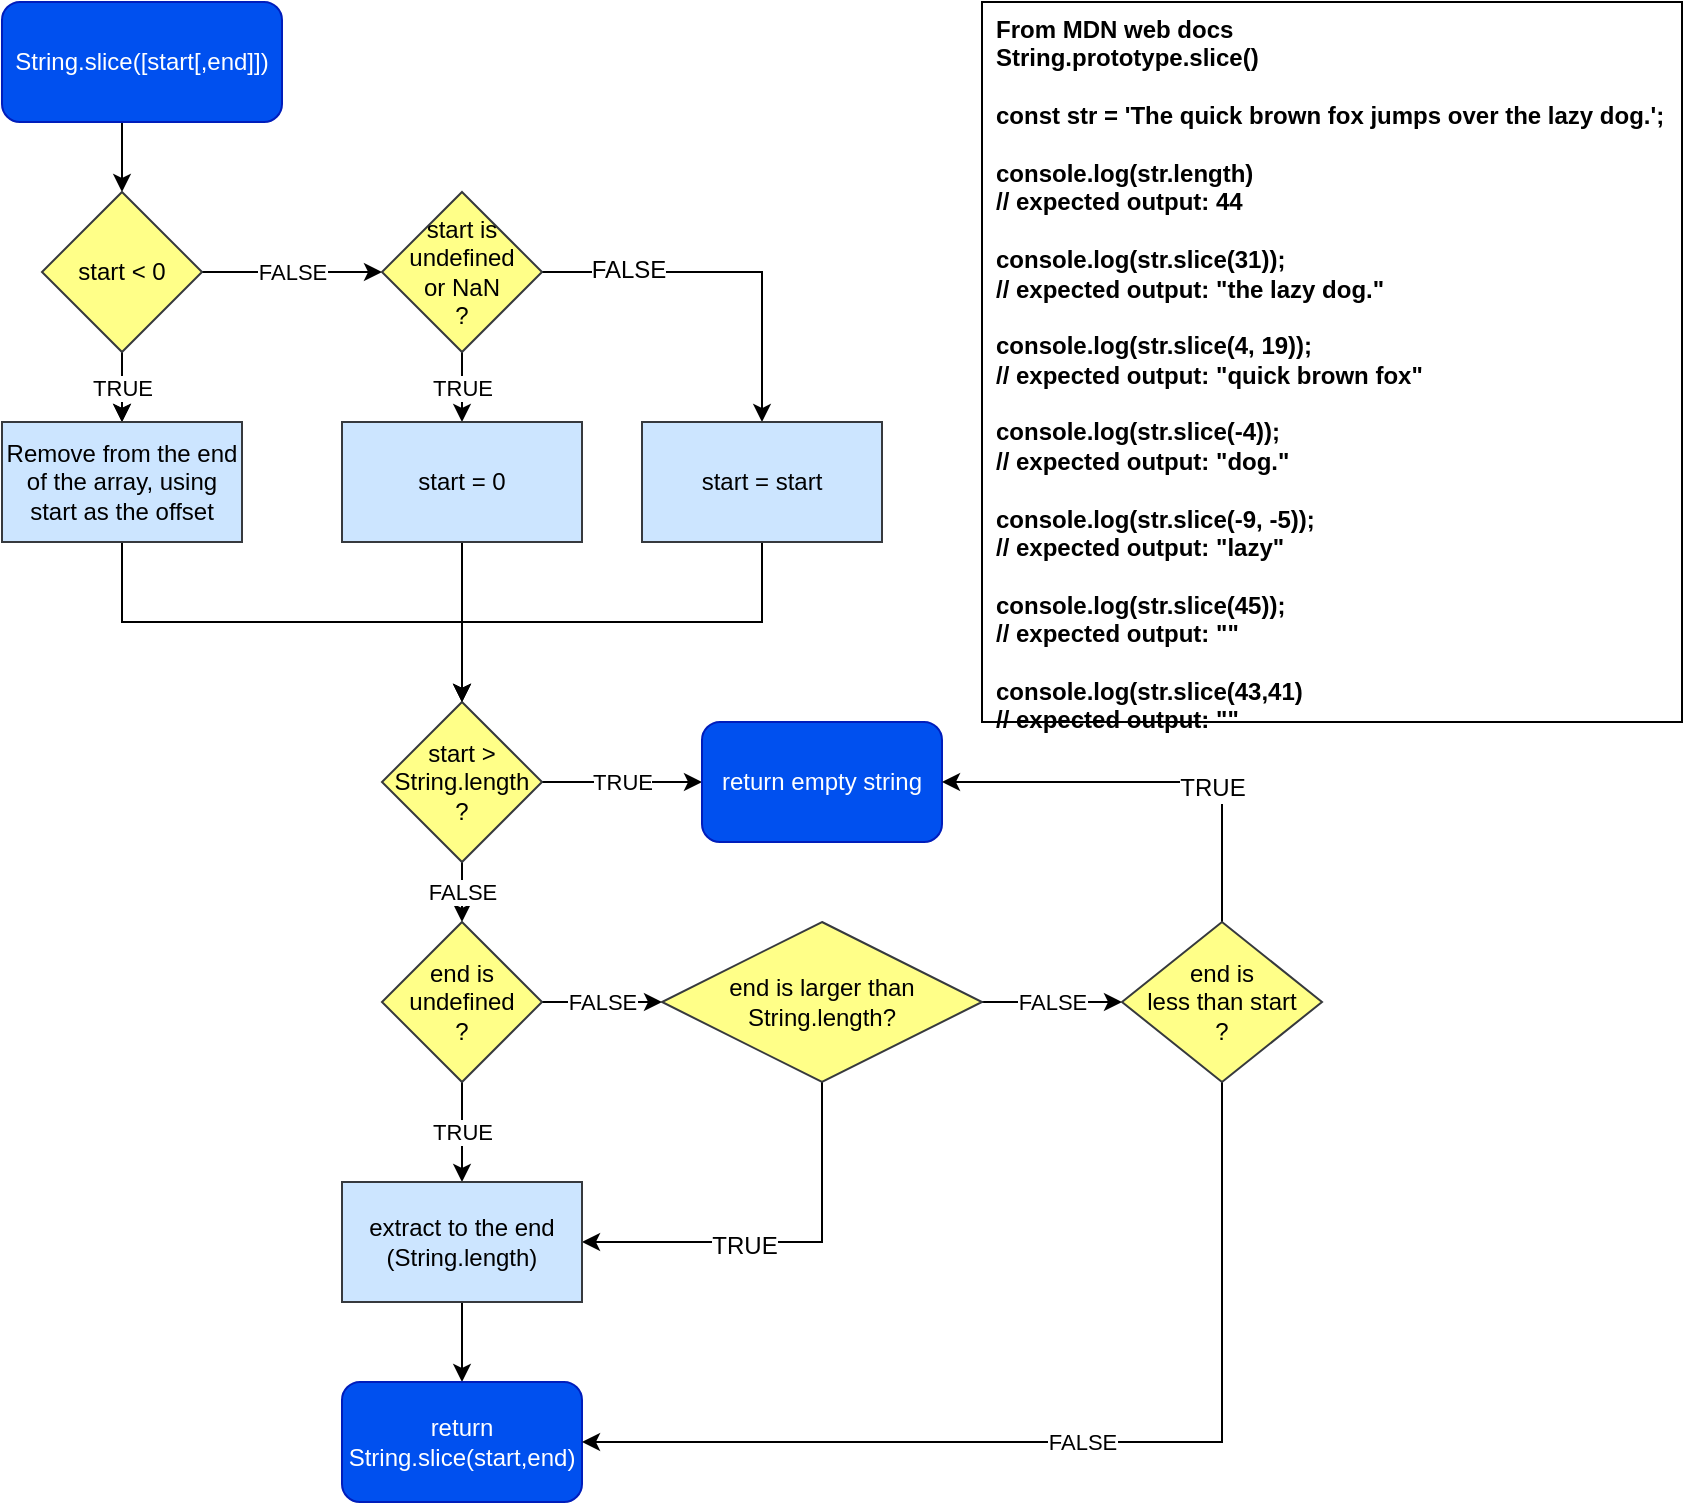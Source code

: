 <mxfile pages="1" version="11.2.5" type="device"><diagram id="NAoRfVuHDR8CQFSFHHAE" name="string.slice()"><mxGraphModel dx="1303" dy="840" grid="1" gridSize="10" guides="1" tooltips="1" connect="1" arrows="1" fold="1" page="1" pageScale="1" pageWidth="1100" pageHeight="850" math="0" shadow="0"><root><mxCell id="0"/><mxCell id="1" parent="0"/><mxCell id="mfOJtOaz3U9jXJ8Cyqf3-4" style="edgeStyle=orthogonalEdgeStyle;rounded=0;orthogonalLoop=1;jettySize=auto;html=1;exitX=0.5;exitY=1;exitDx=0;exitDy=0;entryX=0.5;entryY=0;entryDx=0;entryDy=0;" parent="1" source="mfOJtOaz3U9jXJ8Cyqf3-1" target="mfOJtOaz3U9jXJ8Cyqf3-2" edge="1"><mxGeometry relative="1" as="geometry"/></mxCell><mxCell id="mfOJtOaz3U9jXJ8Cyqf3-1" value="String.slice([start[,end]])" style="rounded=1;whiteSpace=wrap;html=1;fillColor=#0050ef;strokeColor=#001DBC;fontColor=#ffffff;" parent="1" vertex="1"><mxGeometry x="10" y="10" width="140" height="60" as="geometry"/></mxCell><mxCell id="mfOJtOaz3U9jXJ8Cyqf3-5" style="edgeStyle=orthogonalEdgeStyle;rounded=0;orthogonalLoop=1;jettySize=auto;html=1;exitX=0.5;exitY=1;exitDx=0;exitDy=0;entryX=0.5;entryY=0;entryDx=0;entryDy=0;" parent="1" source="mfOJtOaz3U9jXJ8Cyqf3-2" target="mfOJtOaz3U9jXJ8Cyqf3-3" edge="1"><mxGeometry relative="1" as="geometry"/></mxCell><mxCell id="mfOJtOaz3U9jXJ8Cyqf3-6" value="TRUE" style="edgeStyle=orthogonalEdgeStyle;rounded=0;orthogonalLoop=1;jettySize=auto;html=1;" parent="1" source="mfOJtOaz3U9jXJ8Cyqf3-2" target="mfOJtOaz3U9jXJ8Cyqf3-3" edge="1"><mxGeometry relative="1" as="geometry"/></mxCell><mxCell id="mfOJtOaz3U9jXJ8Cyqf3-9" value="FALSE" style="edgeStyle=orthogonalEdgeStyle;rounded=0;orthogonalLoop=1;jettySize=auto;html=1;exitX=1;exitY=0.5;exitDx=0;exitDy=0;" parent="1" source="mfOJtOaz3U9jXJ8Cyqf3-2" target="mfOJtOaz3U9jXJ8Cyqf3-7" edge="1"><mxGeometry relative="1" as="geometry"/></mxCell><mxCell id="mfOJtOaz3U9jXJ8Cyqf3-2" value="start &amp;lt; 0" style="rhombus;whiteSpace=wrap;html=1;fillColor=#ffff88;strokeColor=#36393d;" parent="1" vertex="1"><mxGeometry x="30" y="105" width="80" height="80" as="geometry"/></mxCell><mxCell id="mfOJtOaz3U9jXJ8Cyqf3-12" style="edgeStyle=orthogonalEdgeStyle;rounded=0;orthogonalLoop=1;jettySize=auto;html=1;exitX=0.5;exitY=1;exitDx=0;exitDy=0;entryX=0.5;entryY=0;entryDx=0;entryDy=0;" parent="1" source="mfOJtOaz3U9jXJ8Cyqf3-3" target="mfOJtOaz3U9jXJ8Cyqf3-11" edge="1"><mxGeometry relative="1" as="geometry"/></mxCell><mxCell id="mfOJtOaz3U9jXJ8Cyqf3-3" value="Remove from the end of the array, using start as the offset" style="rounded=0;whiteSpace=wrap;html=1;fillColor=#cce5ff;strokeColor=#36393d;" parent="1" vertex="1"><mxGeometry x="10" y="220" width="120" height="60" as="geometry"/></mxCell><mxCell id="mfOJtOaz3U9jXJ8Cyqf3-10" value="TRUE" style="edgeStyle=orthogonalEdgeStyle;rounded=0;orthogonalLoop=1;jettySize=auto;html=1;exitX=0.5;exitY=1;exitDx=0;exitDy=0;entryX=0.5;entryY=0;entryDx=0;entryDy=0;" parent="1" source="mfOJtOaz3U9jXJ8Cyqf3-7" target="mfOJtOaz3U9jXJ8Cyqf3-8" edge="1"><mxGeometry relative="1" as="geometry"/></mxCell><mxCell id="mfOJtOaz3U9jXJ8Cyqf3-16" style="edgeStyle=orthogonalEdgeStyle;rounded=0;orthogonalLoop=1;jettySize=auto;html=1;exitX=1;exitY=0.5;exitDx=0;exitDy=0;" parent="1" source="mfOJtOaz3U9jXJ8Cyqf3-7" target="mfOJtOaz3U9jXJ8Cyqf3-15" edge="1"><mxGeometry relative="1" as="geometry"/></mxCell><mxCell id="6zDEG-D01zf5ibrfJAXm-11" value="FALSE" style="text;html=1;resizable=0;points=[];align=center;verticalAlign=middle;labelBackgroundColor=#ffffff;" vertex="1" connectable="0" parent="mfOJtOaz3U9jXJ8Cyqf3-16"><mxGeometry x="-0.539" y="1" relative="1" as="geometry"><mxPoint as="offset"/></mxGeometry></mxCell><mxCell id="mfOJtOaz3U9jXJ8Cyqf3-7" value="start is undefined&lt;br&gt;or NaN&lt;br&gt;?" style="rhombus;whiteSpace=wrap;html=1;fillColor=#ffff88;strokeColor=#36393d;" parent="1" vertex="1"><mxGeometry x="200" y="105" width="80" height="80" as="geometry"/></mxCell><mxCell id="mfOJtOaz3U9jXJ8Cyqf3-13" style="edgeStyle=orthogonalEdgeStyle;rounded=0;orthogonalLoop=1;jettySize=auto;html=1;exitX=0.5;exitY=1;exitDx=0;exitDy=0;" parent="1" source="mfOJtOaz3U9jXJ8Cyqf3-8" edge="1"><mxGeometry relative="1" as="geometry"><mxPoint x="240" y="360" as="targetPoint"/></mxGeometry></mxCell><mxCell id="mfOJtOaz3U9jXJ8Cyqf3-8" value="start = 0" style="rounded=0;whiteSpace=wrap;html=1;fillColor=#cce5ff;strokeColor=#36393d;" parent="1" vertex="1"><mxGeometry x="180" y="220" width="120" height="60" as="geometry"/></mxCell><mxCell id="mfOJtOaz3U9jXJ8Cyqf3-19" value="TRUE" style="edgeStyle=orthogonalEdgeStyle;rounded=0;orthogonalLoop=1;jettySize=auto;html=1;exitX=1;exitY=0.5;exitDx=0;exitDy=0;entryX=0;entryY=0.5;entryDx=0;entryDy=0;" parent="1" source="mfOJtOaz3U9jXJ8Cyqf3-11" target="mfOJtOaz3U9jXJ8Cyqf3-30" edge="1"><mxGeometry relative="1" as="geometry"><mxPoint x="330.286" y="399.571" as="targetPoint"/></mxGeometry></mxCell><mxCell id="6zDEG-D01zf5ibrfJAXm-1" value="FALSE" style="edgeStyle=orthogonalEdgeStyle;rounded=0;orthogonalLoop=1;jettySize=auto;html=1;exitX=0.5;exitY=1;exitDx=0;exitDy=0;entryX=0.5;entryY=0;entryDx=0;entryDy=0;" edge="1" parent="1" source="mfOJtOaz3U9jXJ8Cyqf3-11" target="mfOJtOaz3U9jXJ8Cyqf3-20"><mxGeometry relative="1" as="geometry"/></mxCell><mxCell id="mfOJtOaz3U9jXJ8Cyqf3-11" value="start &amp;gt;&lt;br&gt;String.length&lt;br&gt;?" style="rhombus;whiteSpace=wrap;html=1;fillColor=#ffff88;strokeColor=#36393d;" parent="1" vertex="1"><mxGeometry x="200" y="360" width="80" height="80" as="geometry"/></mxCell><mxCell id="mfOJtOaz3U9jXJ8Cyqf3-17" style="edgeStyle=orthogonalEdgeStyle;rounded=0;orthogonalLoop=1;jettySize=auto;html=1;exitX=0.5;exitY=1;exitDx=0;exitDy=0;entryX=0.5;entryY=0;entryDx=0;entryDy=0;" parent="1" source="mfOJtOaz3U9jXJ8Cyqf3-15" target="mfOJtOaz3U9jXJ8Cyqf3-11" edge="1"><mxGeometry relative="1" as="geometry"/></mxCell><mxCell id="mfOJtOaz3U9jXJ8Cyqf3-15" value="start = start" style="rounded=0;whiteSpace=wrap;html=1;fillColor=#cce5ff;strokeColor=#36393d;" parent="1" vertex="1"><mxGeometry x="330" y="220" width="120" height="60" as="geometry"/></mxCell><mxCell id="mfOJtOaz3U9jXJ8Cyqf3-23" value="FALSE" style="edgeStyle=orthogonalEdgeStyle;rounded=0;orthogonalLoop=1;jettySize=auto;html=1;exitX=1;exitY=0.5;exitDx=0;exitDy=0;entryX=0;entryY=0.5;entryDx=0;entryDy=0;" parent="1" source="mfOJtOaz3U9jXJ8Cyqf3-20" target="mfOJtOaz3U9jXJ8Cyqf3-22" edge="1"><mxGeometry relative="1" as="geometry"/></mxCell><mxCell id="6zDEG-D01zf5ibrfJAXm-2" value="TRUE" style="edgeStyle=orthogonalEdgeStyle;rounded=0;orthogonalLoop=1;jettySize=auto;html=1;exitX=0.5;exitY=1;exitDx=0;exitDy=0;entryX=0.5;entryY=0;entryDx=0;entryDy=0;" edge="1" parent="1" source="mfOJtOaz3U9jXJ8Cyqf3-20" target="mfOJtOaz3U9jXJ8Cyqf3-24"><mxGeometry relative="1" as="geometry"/></mxCell><mxCell id="mfOJtOaz3U9jXJ8Cyqf3-20" value="end is &lt;br&gt;undefined&lt;br&gt;?" style="rhombus;whiteSpace=wrap;html=1;fillColor=#ffff88;strokeColor=#36393d;" parent="1" vertex="1"><mxGeometry x="200" y="470" width="80" height="80" as="geometry"/></mxCell><mxCell id="6zDEG-D01zf5ibrfJAXm-4" style="edgeStyle=orthogonalEdgeStyle;rounded=0;orthogonalLoop=1;jettySize=auto;html=1;exitX=0.5;exitY=1;exitDx=0;exitDy=0;entryX=1;entryY=0.5;entryDx=0;entryDy=0;" edge="1" parent="1" source="mfOJtOaz3U9jXJ8Cyqf3-22" target="mfOJtOaz3U9jXJ8Cyqf3-24"><mxGeometry relative="1" as="geometry"/></mxCell><mxCell id="6zDEG-D01zf5ibrfJAXm-6" value="TRUE" style="text;html=1;resizable=0;points=[];align=center;verticalAlign=middle;labelBackgroundColor=#ffffff;" vertex="1" connectable="0" parent="6zDEG-D01zf5ibrfJAXm-4"><mxGeometry x="-0.2" y="-39" relative="1" as="geometry"><mxPoint x="-39" y="41" as="offset"/></mxGeometry></mxCell><mxCell id="6zDEG-D01zf5ibrfJAXm-8" value="FALSE" style="edgeStyle=orthogonalEdgeStyle;rounded=0;orthogonalLoop=1;jettySize=auto;html=1;exitX=1;exitY=0.5;exitDx=0;exitDy=0;entryX=0;entryY=0.5;entryDx=0;entryDy=0;" edge="1" parent="1" source="mfOJtOaz3U9jXJ8Cyqf3-22" target="6zDEG-D01zf5ibrfJAXm-7"><mxGeometry relative="1" as="geometry"/></mxCell><mxCell id="mfOJtOaz3U9jXJ8Cyqf3-22" value="end is larger than String.length?" style="rhombus;whiteSpace=wrap;html=1;fillColor=#ffff88;strokeColor=#36393d;" parent="1" vertex="1"><mxGeometry x="340" y="470" width="160" height="80" as="geometry"/></mxCell><mxCell id="6zDEG-D01zf5ibrfJAXm-5" style="edgeStyle=orthogonalEdgeStyle;rounded=0;orthogonalLoop=1;jettySize=auto;html=1;exitX=0.5;exitY=1;exitDx=0;exitDy=0;" edge="1" parent="1" source="mfOJtOaz3U9jXJ8Cyqf3-24" target="6zDEG-D01zf5ibrfJAXm-3"><mxGeometry relative="1" as="geometry"/></mxCell><mxCell id="mfOJtOaz3U9jXJ8Cyqf3-24" value="extract to the end&lt;br&gt;(String.length)" style="rounded=0;whiteSpace=wrap;html=1;fillColor=#cce5ff;strokeColor=#36393d;" parent="1" vertex="1"><mxGeometry x="180" y="600" width="120" height="60" as="geometry"/></mxCell><mxCell id="mfOJtOaz3U9jXJ8Cyqf3-30" value="return empty string" style="rounded=1;whiteSpace=wrap;html=1;fillColor=#0050ef;strokeColor=#001DBC;fontColor=#ffffff;" parent="1" vertex="1"><mxGeometry x="360" y="370" width="120" height="60" as="geometry"/></mxCell><mxCell id="6zDEG-D01zf5ibrfJAXm-3" value="return String.slice(start,end)" style="rounded=1;whiteSpace=wrap;html=1;fillColor=#0050ef;strokeColor=#001DBC;fontColor=#ffffff;" vertex="1" parent="1"><mxGeometry x="180" y="700" width="120" height="60" as="geometry"/></mxCell><mxCell id="6zDEG-D01zf5ibrfJAXm-9" style="edgeStyle=orthogonalEdgeStyle;rounded=0;orthogonalLoop=1;jettySize=auto;html=1;exitX=0.5;exitY=0;exitDx=0;exitDy=0;entryX=1;entryY=0.5;entryDx=0;entryDy=0;" edge="1" parent="1" source="6zDEG-D01zf5ibrfJAXm-7" target="mfOJtOaz3U9jXJ8Cyqf3-30"><mxGeometry relative="1" as="geometry"/></mxCell><mxCell id="6zDEG-D01zf5ibrfJAXm-10" value="TRUE" style="text;html=1;resizable=0;points=[];align=center;verticalAlign=middle;labelBackgroundColor=#ffffff;" vertex="1" connectable="0" parent="6zDEG-D01zf5ibrfJAXm-9"><mxGeometry x="-0.362" y="5" relative="1" as="geometry"><mxPoint as="offset"/></mxGeometry></mxCell><mxCell id="6zDEG-D01zf5ibrfJAXm-12" value="FALSE" style="edgeStyle=orthogonalEdgeStyle;rounded=0;orthogonalLoop=1;jettySize=auto;html=1;exitX=0.5;exitY=1;exitDx=0;exitDy=0;entryX=1;entryY=0.5;entryDx=0;entryDy=0;" edge="1" parent="1" source="6zDEG-D01zf5ibrfJAXm-7" target="6zDEG-D01zf5ibrfJAXm-3"><mxGeometry relative="1" as="geometry"/></mxCell><mxCell id="6zDEG-D01zf5ibrfJAXm-7" value="end is&lt;br&gt;less than start&lt;br&gt;?" style="rhombus;whiteSpace=wrap;html=1;fillColor=#ffff88;strokeColor=#36393d;" vertex="1" parent="1"><mxGeometry x="570" y="470" width="100" height="80" as="geometry"/></mxCell><mxCell id="6zDEG-D01zf5ibrfJAXm-13" value="&lt;b&gt;From MDN web docs&lt;br&gt;String.prototype.slice()&lt;br&gt;&lt;/b&gt;&lt;br&gt;&lt;div&gt;&lt;b&gt;const str = 'The quick brown fox jumps over the lazy dog.';&lt;/b&gt;&lt;/div&gt;&lt;div&gt;&lt;b&gt;&lt;br&gt;&lt;/b&gt;&lt;/div&gt;&lt;div&gt;&lt;b&gt;console.log(str.length)&lt;/b&gt;&lt;/div&gt;&lt;div&gt;&lt;b&gt;// expected output: 44&lt;/b&gt;&lt;/div&gt;&lt;div&gt;&lt;b&gt;&lt;br&gt;&lt;/b&gt;&lt;/div&gt;&lt;div&gt;&lt;b&gt;console.log(str.slice(31));&lt;/b&gt;&lt;/div&gt;&lt;div&gt;&lt;b&gt;// expected output: &quot;the lazy dog.&quot;&lt;/b&gt;&lt;/div&gt;&lt;div&gt;&lt;b&gt;&lt;br&gt;&lt;/b&gt;&lt;/div&gt;&lt;div&gt;&lt;b&gt;console.log(str.slice(4, 19));&lt;/b&gt;&lt;/div&gt;&lt;div&gt;&lt;b&gt;// expected output: &quot;quick brown fox&quot;&lt;/b&gt;&lt;/div&gt;&lt;div&gt;&lt;b&gt;&lt;br&gt;&lt;/b&gt;&lt;/div&gt;&lt;div&gt;&lt;b&gt;console.log(str.slice(-4));&lt;/b&gt;&lt;/div&gt;&lt;div&gt;&lt;b&gt;// expected output: &quot;dog.&quot;&lt;/b&gt;&lt;/div&gt;&lt;div&gt;&lt;b&gt;&lt;br&gt;&lt;/b&gt;&lt;/div&gt;&lt;div&gt;&lt;b&gt;console.log(str.slice(-9, -5));&lt;/b&gt;&lt;/div&gt;&lt;div&gt;&lt;b&gt;// expected output: &quot;lazy&quot;&lt;/b&gt;&lt;/div&gt;&lt;div&gt;&lt;b&gt;&lt;br&gt;&lt;/b&gt;&lt;/div&gt;&lt;div&gt;&lt;b&gt;console.log(str.slice(45));&lt;/b&gt;&lt;/div&gt;&lt;div&gt;&lt;b&gt;// expected output: &quot;&quot;&lt;/b&gt;&lt;/div&gt;&lt;div&gt;&lt;b&gt;&lt;br&gt;&lt;/b&gt;&lt;/div&gt;&lt;div&gt;&lt;b&gt;console.log(str.slice(43,41)&lt;/b&gt;&lt;/div&gt;&lt;div&gt;&lt;b&gt;// expected output: &quot;&quot;&lt;/b&gt;&lt;/div&gt;" style="rounded=0;whiteSpace=wrap;html=1;align=left;verticalAlign=top;spacingLeft=5;" vertex="1" parent="1"><mxGeometry x="500" y="10" width="350" height="360" as="geometry"/></mxCell></root></mxGraphModel></diagram></mxfile>